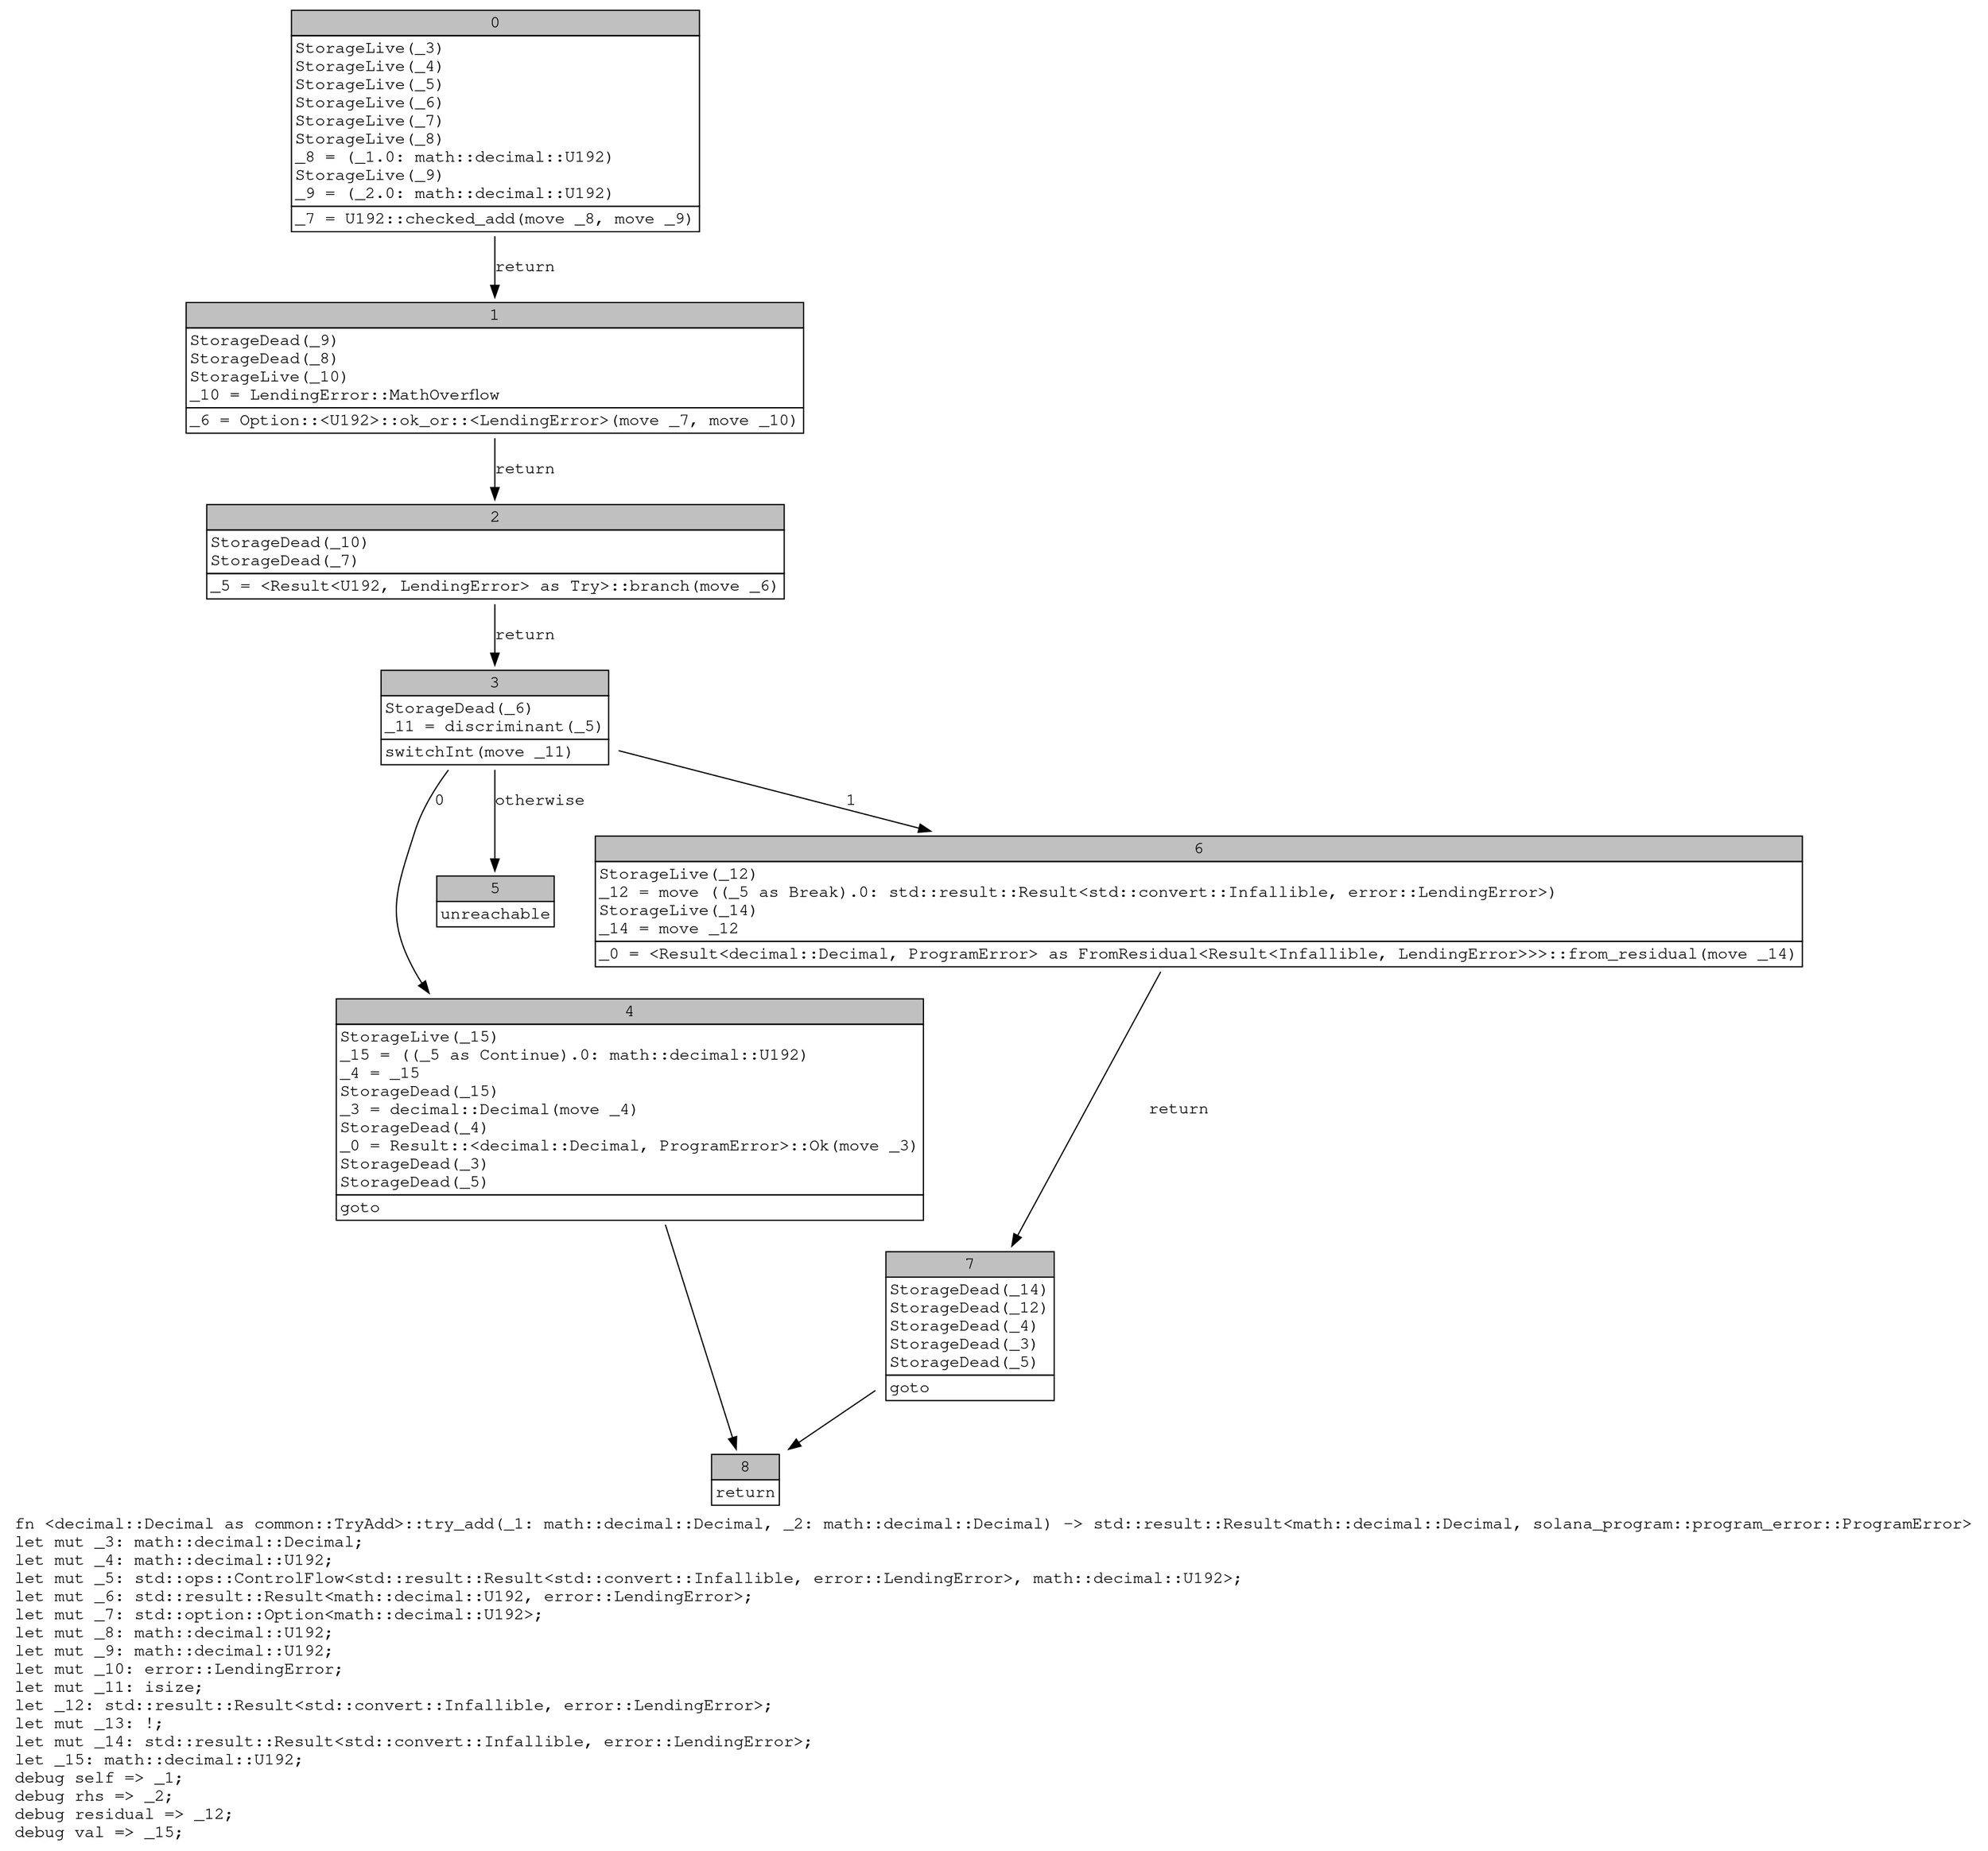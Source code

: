 digraph Mir_0_150 {
    graph [fontname="Courier, monospace"];
    node [fontname="Courier, monospace"];
    edge [fontname="Courier, monospace"];
    label=<fn &lt;decimal::Decimal as common::TryAdd&gt;::try_add(_1: math::decimal::Decimal, _2: math::decimal::Decimal) -&gt; std::result::Result&lt;math::decimal::Decimal, solana_program::program_error::ProgramError&gt;<br align="left"/>let mut _3: math::decimal::Decimal;<br align="left"/>let mut _4: math::decimal::U192;<br align="left"/>let mut _5: std::ops::ControlFlow&lt;std::result::Result&lt;std::convert::Infallible, error::LendingError&gt;, math::decimal::U192&gt;;<br align="left"/>let mut _6: std::result::Result&lt;math::decimal::U192, error::LendingError&gt;;<br align="left"/>let mut _7: std::option::Option&lt;math::decimal::U192&gt;;<br align="left"/>let mut _8: math::decimal::U192;<br align="left"/>let mut _9: math::decimal::U192;<br align="left"/>let mut _10: error::LendingError;<br align="left"/>let mut _11: isize;<br align="left"/>let _12: std::result::Result&lt;std::convert::Infallible, error::LendingError&gt;;<br align="left"/>let mut _13: !;<br align="left"/>let mut _14: std::result::Result&lt;std::convert::Infallible, error::LendingError&gt;;<br align="left"/>let _15: math::decimal::U192;<br align="left"/>debug self =&gt; _1;<br align="left"/>debug rhs =&gt; _2;<br align="left"/>debug residual =&gt; _12;<br align="left"/>debug val =&gt; _15;<br align="left"/>>;
    bb0__0_150 [shape="none", label=<<table border="0" cellborder="1" cellspacing="0"><tr><td bgcolor="gray" align="center" colspan="1">0</td></tr><tr><td align="left" balign="left">StorageLive(_3)<br/>StorageLive(_4)<br/>StorageLive(_5)<br/>StorageLive(_6)<br/>StorageLive(_7)<br/>StorageLive(_8)<br/>_8 = (_1.0: math::decimal::U192)<br/>StorageLive(_9)<br/>_9 = (_2.0: math::decimal::U192)<br/></td></tr><tr><td align="left">_7 = U192::checked_add(move _8, move _9)</td></tr></table>>];
    bb1__0_150 [shape="none", label=<<table border="0" cellborder="1" cellspacing="0"><tr><td bgcolor="gray" align="center" colspan="1">1</td></tr><tr><td align="left" balign="left">StorageDead(_9)<br/>StorageDead(_8)<br/>StorageLive(_10)<br/>_10 = LendingError::MathOverflow<br/></td></tr><tr><td align="left">_6 = Option::&lt;U192&gt;::ok_or::&lt;LendingError&gt;(move _7, move _10)</td></tr></table>>];
    bb2__0_150 [shape="none", label=<<table border="0" cellborder="1" cellspacing="0"><tr><td bgcolor="gray" align="center" colspan="1">2</td></tr><tr><td align="left" balign="left">StorageDead(_10)<br/>StorageDead(_7)<br/></td></tr><tr><td align="left">_5 = &lt;Result&lt;U192, LendingError&gt; as Try&gt;::branch(move _6)</td></tr></table>>];
    bb3__0_150 [shape="none", label=<<table border="0" cellborder="1" cellspacing="0"><tr><td bgcolor="gray" align="center" colspan="1">3</td></tr><tr><td align="left" balign="left">StorageDead(_6)<br/>_11 = discriminant(_5)<br/></td></tr><tr><td align="left">switchInt(move _11)</td></tr></table>>];
    bb4__0_150 [shape="none", label=<<table border="0" cellborder="1" cellspacing="0"><tr><td bgcolor="gray" align="center" colspan="1">4</td></tr><tr><td align="left" balign="left">StorageLive(_15)<br/>_15 = ((_5 as Continue).0: math::decimal::U192)<br/>_4 = _15<br/>StorageDead(_15)<br/>_3 = decimal::Decimal(move _4)<br/>StorageDead(_4)<br/>_0 = Result::&lt;decimal::Decimal, ProgramError&gt;::Ok(move _3)<br/>StorageDead(_3)<br/>StorageDead(_5)<br/></td></tr><tr><td align="left">goto</td></tr></table>>];
    bb5__0_150 [shape="none", label=<<table border="0" cellborder="1" cellspacing="0"><tr><td bgcolor="gray" align="center" colspan="1">5</td></tr><tr><td align="left">unreachable</td></tr></table>>];
    bb6__0_150 [shape="none", label=<<table border="0" cellborder="1" cellspacing="0"><tr><td bgcolor="gray" align="center" colspan="1">6</td></tr><tr><td align="left" balign="left">StorageLive(_12)<br/>_12 = move ((_5 as Break).0: std::result::Result&lt;std::convert::Infallible, error::LendingError&gt;)<br/>StorageLive(_14)<br/>_14 = move _12<br/></td></tr><tr><td align="left">_0 = &lt;Result&lt;decimal::Decimal, ProgramError&gt; as FromResidual&lt;Result&lt;Infallible, LendingError&gt;&gt;&gt;::from_residual(move _14)</td></tr></table>>];
    bb7__0_150 [shape="none", label=<<table border="0" cellborder="1" cellspacing="0"><tr><td bgcolor="gray" align="center" colspan="1">7</td></tr><tr><td align="left" balign="left">StorageDead(_14)<br/>StorageDead(_12)<br/>StorageDead(_4)<br/>StorageDead(_3)<br/>StorageDead(_5)<br/></td></tr><tr><td align="left">goto</td></tr></table>>];
    bb8__0_150 [shape="none", label=<<table border="0" cellborder="1" cellspacing="0"><tr><td bgcolor="gray" align="center" colspan="1">8</td></tr><tr><td align="left">return</td></tr></table>>];
    bb0__0_150 -> bb1__0_150 [label="return"];
    bb1__0_150 -> bb2__0_150 [label="return"];
    bb2__0_150 -> bb3__0_150 [label="return"];
    bb3__0_150 -> bb4__0_150 [label="0"];
    bb3__0_150 -> bb6__0_150 [label="1"];
    bb3__0_150 -> bb5__0_150 [label="otherwise"];
    bb4__0_150 -> bb8__0_150 [label=""];
    bb6__0_150 -> bb7__0_150 [label="return"];
    bb7__0_150 -> bb8__0_150 [label=""];
}
